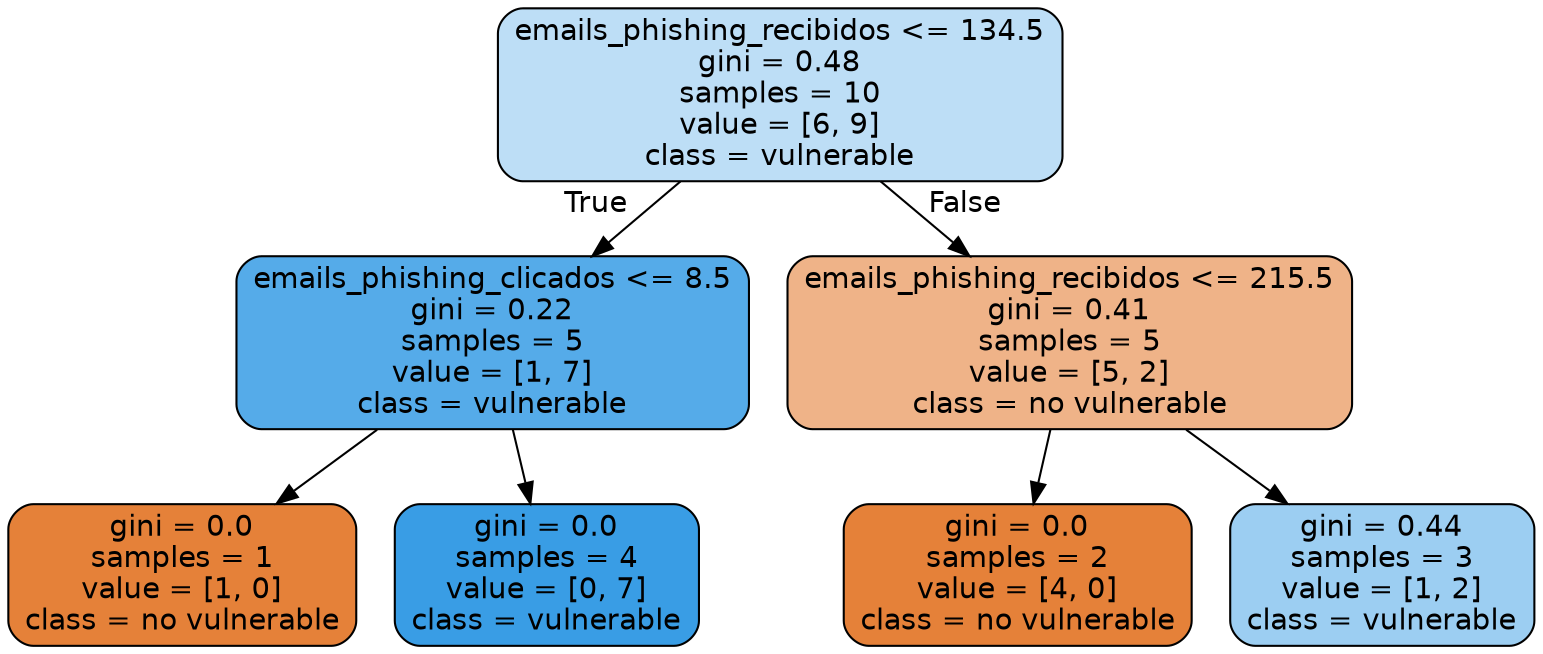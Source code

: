 digraph Tree {
node [shape=box, style="filled, rounded", color="black", fontname="helvetica"] ;
edge [fontname="helvetica"] ;
0 [label="emails_phishing_recibidos <= 134.5\ngini = 0.48\nsamples = 10\nvalue = [6, 9]\nclass = vulnerable", fillcolor="#bddef6"] ;
1 [label="emails_phishing_clicados <= 8.5\ngini = 0.22\nsamples = 5\nvalue = [1, 7]\nclass = vulnerable", fillcolor="#55abe9"] ;
0 -> 1 [labeldistance=2.5, labelangle=45, headlabel="True"] ;
2 [label="gini = 0.0\nsamples = 1\nvalue = [1, 0]\nclass = no vulnerable", fillcolor="#e58139"] ;
1 -> 2 ;
3 [label="gini = 0.0\nsamples = 4\nvalue = [0, 7]\nclass = vulnerable", fillcolor="#399de5"] ;
1 -> 3 ;
4 [label="emails_phishing_recibidos <= 215.5\ngini = 0.41\nsamples = 5\nvalue = [5, 2]\nclass = no vulnerable", fillcolor="#efb388"] ;
0 -> 4 [labeldistance=2.5, labelangle=-45, headlabel="False"] ;
5 [label="gini = 0.0\nsamples = 2\nvalue = [4, 0]\nclass = no vulnerable", fillcolor="#e58139"] ;
4 -> 5 ;
6 [label="gini = 0.44\nsamples = 3\nvalue = [1, 2]\nclass = vulnerable", fillcolor="#9ccef2"] ;
4 -> 6 ;
}